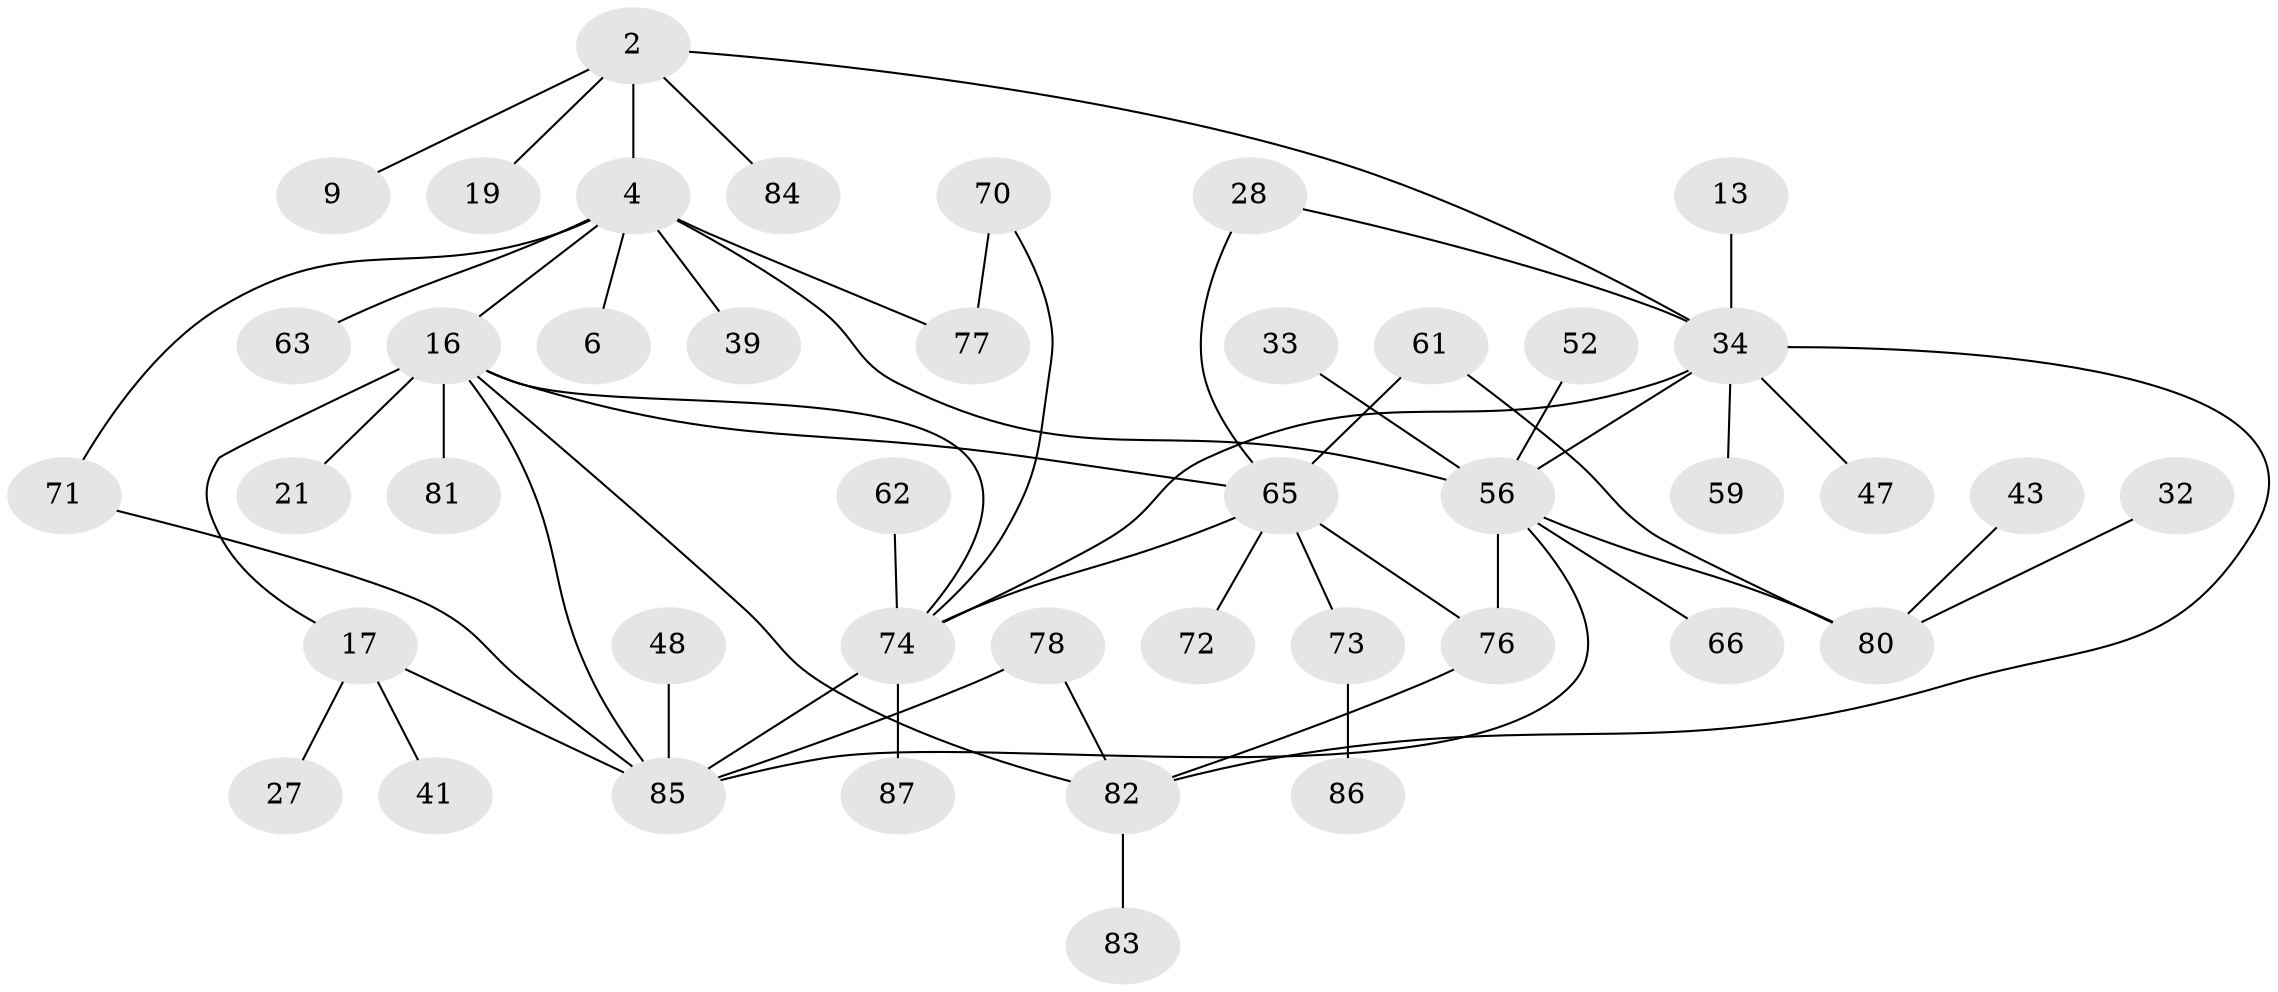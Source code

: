 // original degree distribution, {5: 0.05747126436781609, 6: 0.034482758620689655, 4: 0.13793103448275862, 1: 0.3218390804597701, 3: 0.20689655172413793, 7: 0.011494252873563218, 2: 0.22988505747126436}
// Generated by graph-tools (version 1.1) at 2025/44/03/04/25 21:44:45]
// undirected, 43 vertices, 56 edges
graph export_dot {
graph [start="1"]
  node [color=gray90,style=filled];
  2;
  4 [super="+1"];
  6;
  9;
  13;
  16 [super="+12"];
  17;
  19;
  21;
  27;
  28 [super="+24"];
  32;
  33;
  34 [super="+8+5+29"];
  39;
  41;
  43;
  47;
  48;
  52;
  56 [super="+23+20+7"];
  59;
  61 [super="+22"];
  62;
  63;
  65 [super="+14"];
  66;
  70;
  71;
  72;
  73 [super="+25"];
  74 [super="+37+69"];
  76 [super="+57"];
  77;
  78 [super="+68+64"];
  80 [super="+26"];
  81;
  82 [super="+51+46+79"];
  83;
  84;
  85 [super="+58+75"];
  86;
  87;
  2 -- 9;
  2 -- 19;
  2 -- 84;
  2 -- 4 [weight=2];
  2 -- 34;
  4 -- 39;
  4 -- 63;
  4 -- 71;
  4 -- 77;
  4 -- 6;
  4 -- 16;
  4 -- 56;
  13 -- 34;
  16 -- 17;
  16 -- 65 [weight=2];
  16 -- 81;
  16 -- 21;
  16 -- 74;
  16 -- 85;
  16 -- 82;
  17 -- 27;
  17 -- 41;
  17 -- 85 [weight=2];
  28 -- 34;
  28 -- 65;
  32 -- 80;
  33 -- 56;
  34 -- 47;
  34 -- 59;
  34 -- 74 [weight=3];
  34 -- 56 [weight=2];
  34 -- 82 [weight=2];
  43 -- 80;
  48 -- 85;
  52 -- 56;
  56 -- 66;
  56 -- 80 [weight=2];
  56 -- 85 [weight=2];
  56 -- 76;
  61 -- 80;
  61 -- 65;
  62 -- 74;
  65 -- 72;
  65 -- 73;
  65 -- 76;
  65 -- 74;
  70 -- 77;
  70 -- 74;
  71 -- 85;
  73 -- 86;
  74 -- 85;
  74 -- 87;
  76 -- 82;
  78 -- 82 [weight=2];
  78 -- 85;
  82 -- 83;
}
